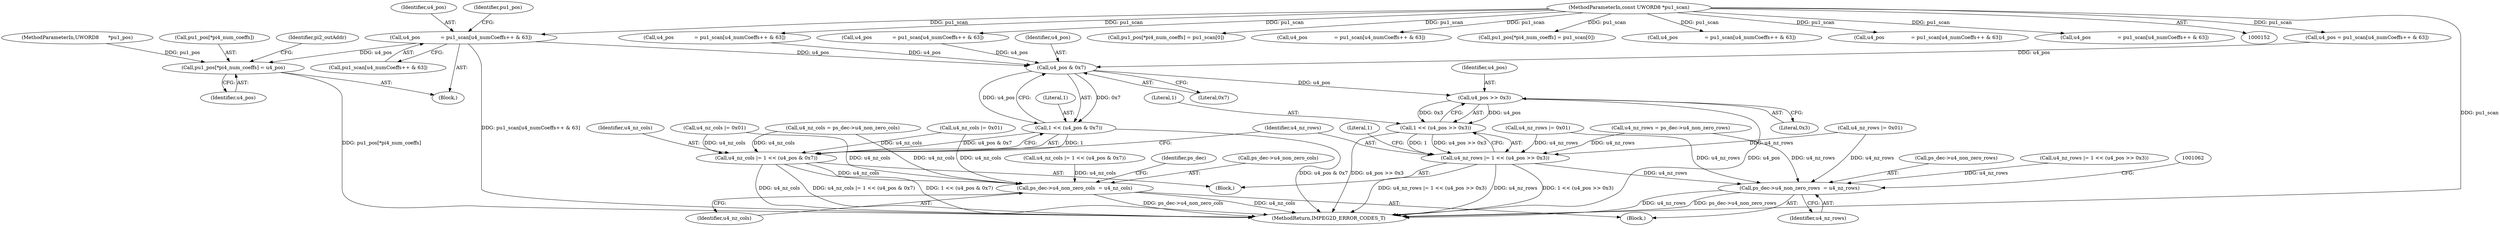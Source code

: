digraph "0_Android_8b4ed5a23175b7ffa56eea4678db7287f825e985@array" {
"1000622" [label="(Call,u4_pos             = pu1_scan[u4_numCoeffs++ & 63])"];
"1000155" [label="(MethodParameterIn,const UWORD8 *pu1_scan)"];
"1000630" [label="(Call,pu1_pos[*pi4_num_coeffs] = u4_pos)"];
"1000719" [label="(Call,u4_pos & 0x7)"];
"1000717" [label="(Call,1 << (u4_pos & 0x7))"];
"1000715" [label="(Call,u4_nz_cols |= 1 << (u4_pos & 0x7))"];
"1001050" [label="(Call,ps_dec->u4_non_zero_cols  = u4_nz_cols)"];
"1000726" [label="(Call,u4_pos >> 0x3)"];
"1000724" [label="(Call,1 << (u4_pos >> 0x3))"];
"1000722" [label="(Call,u4_nz_rows |= 1 << (u4_pos >> 0x3))"];
"1001055" [label="(Call,ps_dec->u4_non_zero_rows  = u4_nz_rows)"];
"1000721" [label="(Literal,0x7)"];
"1000718" [label="(Literal,1)"];
"1000325" [label="(Call,u4_nz_cols |= 0x01)"];
"1000715" [label="(Call,u4_nz_cols |= 1 << (u4_pos & 0x7))"];
"1001055" [label="(Call,ps_dec->u4_non_zero_rows  = u4_nz_rows)"];
"1000362" [label="(Call,pu1_pos[*pi4_num_coeffs] = pu1_scan[0])"];
"1001064" [label="(MethodReturn,IMPEG2D_ERROR_CODES_T)"];
"1000692" [label="(Call,u4_pos = pu1_scan[u4_numCoeffs++ & 63])"];
"1001056" [label="(Call,ps_dec->u4_non_zero_rows)"];
"1000723" [label="(Identifier,u4_nz_rows)"];
"1000623" [label="(Identifier,u4_pos)"];
"1000936" [label="(Call,u4_pos                 = pu1_scan[u4_numCoeffs++ & 63])"];
"1000724" [label="(Call,1 << (u4_pos >> 0x3))"];
"1001057" [label="(Identifier,ps_dec)"];
"1000309" [label="(Call,pu1_pos[*pi4_num_coeffs] = pu1_scan[0])"];
"1001051" [label="(Call,ps_dec->u4_non_zero_cols)"];
"1000204" [label="(Call,u4_nz_rows = ps_dec->u4_non_zero_rows)"];
"1001050" [label="(Call,ps_dec->u4_non_zero_cols  = u4_nz_cols)"];
"1001059" [label="(Identifier,u4_nz_rows)"];
"1000632" [label="(Identifier,pu1_pos)"];
"1000199" [label="(Call,u4_nz_cols = ps_dec->u4_non_zero_cols)"];
"1000414" [label="(Literal,1)"];
"1000635" [label="(Identifier,u4_pos)"];
"1001029" [label="(Call,u4_nz_cols |= 1 << (u4_pos & 0x7))"];
"1000415" [label="(Block,)"];
"1000376" [label="(Call,u4_nz_cols |= 0x01)"];
"1000622" [label="(Call,u4_pos             = pu1_scan[u4_numCoeffs++ & 63])"];
"1000871" [label="(Call,u4_pos                 = pu1_scan[u4_numCoeffs++ & 63])"];
"1000163" [label="(Block,)"];
"1001036" [label="(Call,u4_nz_rows |= 1 << (u4_pos >> 0x3))"];
"1000716" [label="(Identifier,u4_nz_cols)"];
"1000156" [label="(MethodParameterIn,UWORD8      *pu1_pos)"];
"1000728" [label="(Literal,0x3)"];
"1000725" [label="(Literal,1)"];
"1000624" [label="(Call,pu1_scan[u4_numCoeffs++ & 63])"];
"1000379" [label="(Call,u4_nz_rows |= 0x01)"];
"1000328" [label="(Call,u4_nz_rows |= 0x01)"];
"1000717" [label="(Call,1 << (u4_pos & 0x7))"];
"1000720" [label="(Identifier,u4_pos)"];
"1000726" [label="(Call,u4_pos >> 0x3)"];
"1000563" [label="(Call,u4_pos             = pu1_scan[u4_numCoeffs++ & 63])"];
"1000722" [label="(Call,u4_nz_rows |= 1 << (u4_pos >> 0x3))"];
"1000155" [label="(MethodParameterIn,const UWORD8 *pu1_scan)"];
"1000719" [label="(Call,u4_pos & 0x7)"];
"1001006" [label="(Call,u4_pos                 = pu1_scan[u4_numCoeffs++ & 63])"];
"1000631" [label="(Call,pu1_pos[*pi4_num_coeffs])"];
"1000727" [label="(Identifier,u4_pos)"];
"1000780" [label="(Call,u4_pos                 = pu1_scan[u4_numCoeffs++ & 63])"];
"1000638" [label="(Identifier,pi2_outAddr)"];
"1000453" [label="(Call,u4_pos             = pu1_scan[u4_numCoeffs++ & 63])"];
"1001054" [label="(Identifier,u4_nz_cols)"];
"1000591" [label="(Block,)"];
"1000630" [label="(Call,pu1_pos[*pi4_num_coeffs] = u4_pos)"];
"1000622" -> "1000591"  [label="AST: "];
"1000622" -> "1000624"  [label="CFG: "];
"1000623" -> "1000622"  [label="AST: "];
"1000624" -> "1000622"  [label="AST: "];
"1000632" -> "1000622"  [label="CFG: "];
"1000622" -> "1001064"  [label="DDG: pu1_scan[u4_numCoeffs++ & 63]"];
"1000155" -> "1000622"  [label="DDG: pu1_scan"];
"1000622" -> "1000630"  [label="DDG: u4_pos"];
"1000622" -> "1000719"  [label="DDG: u4_pos"];
"1000155" -> "1000152"  [label="AST: "];
"1000155" -> "1001064"  [label="DDG: pu1_scan"];
"1000155" -> "1000309"  [label="DDG: pu1_scan"];
"1000155" -> "1000362"  [label="DDG: pu1_scan"];
"1000155" -> "1000453"  [label="DDG: pu1_scan"];
"1000155" -> "1000563"  [label="DDG: pu1_scan"];
"1000155" -> "1000692"  [label="DDG: pu1_scan"];
"1000155" -> "1000780"  [label="DDG: pu1_scan"];
"1000155" -> "1000871"  [label="DDG: pu1_scan"];
"1000155" -> "1000936"  [label="DDG: pu1_scan"];
"1000155" -> "1001006"  [label="DDG: pu1_scan"];
"1000630" -> "1000591"  [label="AST: "];
"1000630" -> "1000635"  [label="CFG: "];
"1000631" -> "1000630"  [label="AST: "];
"1000635" -> "1000630"  [label="AST: "];
"1000638" -> "1000630"  [label="CFG: "];
"1000630" -> "1001064"  [label="DDG: pu1_pos[*pi4_num_coeffs]"];
"1000156" -> "1000630"  [label="DDG: pu1_pos"];
"1000719" -> "1000717"  [label="AST: "];
"1000719" -> "1000721"  [label="CFG: "];
"1000720" -> "1000719"  [label="AST: "];
"1000721" -> "1000719"  [label="AST: "];
"1000717" -> "1000719"  [label="CFG: "];
"1000719" -> "1000717"  [label="DDG: u4_pos"];
"1000719" -> "1000717"  [label="DDG: 0x7"];
"1000563" -> "1000719"  [label="DDG: u4_pos"];
"1000453" -> "1000719"  [label="DDG: u4_pos"];
"1000692" -> "1000719"  [label="DDG: u4_pos"];
"1000719" -> "1000726"  [label="DDG: u4_pos"];
"1000717" -> "1000715"  [label="AST: "];
"1000718" -> "1000717"  [label="AST: "];
"1000715" -> "1000717"  [label="CFG: "];
"1000717" -> "1001064"  [label="DDG: u4_pos & 0x7"];
"1000717" -> "1000715"  [label="DDG: 1"];
"1000717" -> "1000715"  [label="DDG: u4_pos & 0x7"];
"1000715" -> "1000415"  [label="AST: "];
"1000716" -> "1000715"  [label="AST: "];
"1000723" -> "1000715"  [label="CFG: "];
"1000715" -> "1001064"  [label="DDG: u4_nz_cols"];
"1000715" -> "1001064"  [label="DDG: u4_nz_cols |= 1 << (u4_pos & 0x7)"];
"1000715" -> "1001064"  [label="DDG: 1 << (u4_pos & 0x7)"];
"1000325" -> "1000715"  [label="DDG: u4_nz_cols"];
"1000376" -> "1000715"  [label="DDG: u4_nz_cols"];
"1000199" -> "1000715"  [label="DDG: u4_nz_cols"];
"1000715" -> "1001050"  [label="DDG: u4_nz_cols"];
"1001050" -> "1000163"  [label="AST: "];
"1001050" -> "1001054"  [label="CFG: "];
"1001051" -> "1001050"  [label="AST: "];
"1001054" -> "1001050"  [label="AST: "];
"1001057" -> "1001050"  [label="CFG: "];
"1001050" -> "1001064"  [label="DDG: ps_dec->u4_non_zero_cols"];
"1001050" -> "1001064"  [label="DDG: u4_nz_cols"];
"1000325" -> "1001050"  [label="DDG: u4_nz_cols"];
"1000376" -> "1001050"  [label="DDG: u4_nz_cols"];
"1000199" -> "1001050"  [label="DDG: u4_nz_cols"];
"1001029" -> "1001050"  [label="DDG: u4_nz_cols"];
"1000726" -> "1000724"  [label="AST: "];
"1000726" -> "1000728"  [label="CFG: "];
"1000727" -> "1000726"  [label="AST: "];
"1000728" -> "1000726"  [label="AST: "];
"1000724" -> "1000726"  [label="CFG: "];
"1000726" -> "1001064"  [label="DDG: u4_pos"];
"1000726" -> "1000724"  [label="DDG: u4_pos"];
"1000726" -> "1000724"  [label="DDG: 0x3"];
"1000724" -> "1000722"  [label="AST: "];
"1000725" -> "1000724"  [label="AST: "];
"1000722" -> "1000724"  [label="CFG: "];
"1000724" -> "1001064"  [label="DDG: u4_pos >> 0x3"];
"1000724" -> "1000722"  [label="DDG: 1"];
"1000724" -> "1000722"  [label="DDG: u4_pos >> 0x3"];
"1000722" -> "1000415"  [label="AST: "];
"1000723" -> "1000722"  [label="AST: "];
"1000414" -> "1000722"  [label="CFG: "];
"1000722" -> "1001064"  [label="DDG: 1 << (u4_pos >> 0x3)"];
"1000722" -> "1001064"  [label="DDG: u4_nz_rows |= 1 << (u4_pos >> 0x3)"];
"1000722" -> "1001064"  [label="DDG: u4_nz_rows"];
"1000379" -> "1000722"  [label="DDG: u4_nz_rows"];
"1000328" -> "1000722"  [label="DDG: u4_nz_rows"];
"1000204" -> "1000722"  [label="DDG: u4_nz_rows"];
"1000722" -> "1001055"  [label="DDG: u4_nz_rows"];
"1001055" -> "1000163"  [label="AST: "];
"1001055" -> "1001059"  [label="CFG: "];
"1001056" -> "1001055"  [label="AST: "];
"1001059" -> "1001055"  [label="AST: "];
"1001062" -> "1001055"  [label="CFG: "];
"1001055" -> "1001064"  [label="DDG: ps_dec->u4_non_zero_rows"];
"1001055" -> "1001064"  [label="DDG: u4_nz_rows"];
"1000379" -> "1001055"  [label="DDG: u4_nz_rows"];
"1000328" -> "1001055"  [label="DDG: u4_nz_rows"];
"1001036" -> "1001055"  [label="DDG: u4_nz_rows"];
"1000204" -> "1001055"  [label="DDG: u4_nz_rows"];
}
